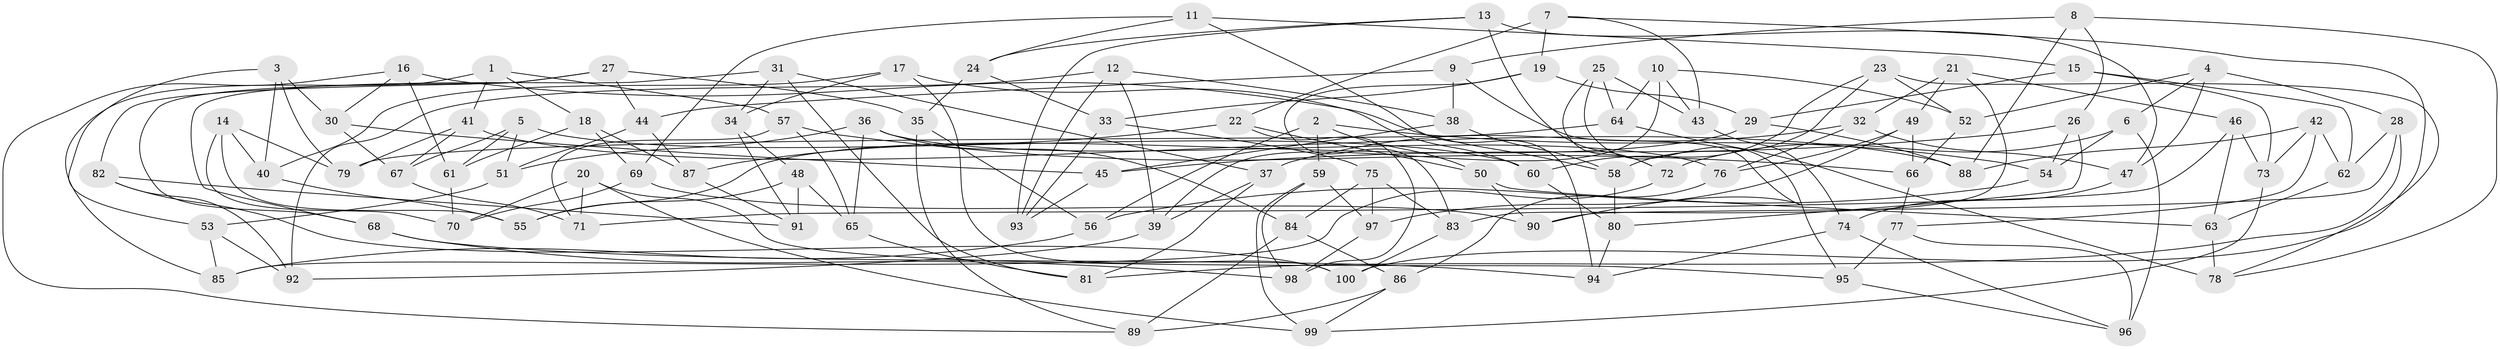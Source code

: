// Generated by graph-tools (version 1.1) at 2025/39/02/21/25 10:39:02]
// undirected, 100 vertices, 200 edges
graph export_dot {
graph [start="1"]
  node [color=gray90,style=filled];
  1;
  2;
  3;
  4;
  5;
  6;
  7;
  8;
  9;
  10;
  11;
  12;
  13;
  14;
  15;
  16;
  17;
  18;
  19;
  20;
  21;
  22;
  23;
  24;
  25;
  26;
  27;
  28;
  29;
  30;
  31;
  32;
  33;
  34;
  35;
  36;
  37;
  38;
  39;
  40;
  41;
  42;
  43;
  44;
  45;
  46;
  47;
  48;
  49;
  50;
  51;
  52;
  53;
  54;
  55;
  56;
  57;
  58;
  59;
  60;
  61;
  62;
  63;
  64;
  65;
  66;
  67;
  68;
  69;
  70;
  71;
  72;
  73;
  74;
  75;
  76;
  77;
  78;
  79;
  80;
  81;
  82;
  83;
  84;
  85;
  86;
  87;
  88;
  89;
  90;
  91;
  92;
  93;
  94;
  95;
  96;
  97;
  98;
  99;
  100;
  1 -- 85;
  1 -- 57;
  1 -- 41;
  1 -- 18;
  2 -- 56;
  2 -- 54;
  2 -- 59;
  2 -- 50;
  3 -- 79;
  3 -- 40;
  3 -- 30;
  3 -- 53;
  4 -- 47;
  4 -- 52;
  4 -- 28;
  4 -- 6;
  5 -- 51;
  5 -- 61;
  5 -- 60;
  5 -- 67;
  6 -- 54;
  6 -- 72;
  6 -- 96;
  7 -- 19;
  7 -- 22;
  7 -- 43;
  7 -- 100;
  8 -- 78;
  8 -- 9;
  8 -- 26;
  8 -- 88;
  9 -- 38;
  9 -- 90;
  9 -- 44;
  10 -- 52;
  10 -- 39;
  10 -- 43;
  10 -- 64;
  11 -- 15;
  11 -- 24;
  11 -- 69;
  11 -- 94;
  12 -- 39;
  12 -- 92;
  12 -- 93;
  12 -- 38;
  13 -- 72;
  13 -- 93;
  13 -- 24;
  13 -- 47;
  14 -- 40;
  14 -- 70;
  14 -- 55;
  14 -- 79;
  15 -- 62;
  15 -- 29;
  15 -- 73;
  16 -- 89;
  16 -- 30;
  16 -- 61;
  16 -- 58;
  17 -- 40;
  17 -- 60;
  17 -- 34;
  17 -- 100;
  18 -- 61;
  18 -- 69;
  18 -- 87;
  19 -- 83;
  19 -- 33;
  19 -- 29;
  20 -- 71;
  20 -- 95;
  20 -- 99;
  20 -- 70;
  21 -- 32;
  21 -- 49;
  21 -- 83;
  21 -- 46;
  22 -- 87;
  22 -- 50;
  22 -- 98;
  23 -- 78;
  23 -- 58;
  23 -- 60;
  23 -- 52;
  24 -- 33;
  24 -- 35;
  25 -- 95;
  25 -- 43;
  25 -- 72;
  25 -- 64;
  26 -- 54;
  26 -- 80;
  26 -- 45;
  27 -- 35;
  27 -- 44;
  27 -- 82;
  27 -- 68;
  28 -- 81;
  28 -- 90;
  28 -- 62;
  29 -- 88;
  29 -- 55;
  30 -- 67;
  30 -- 45;
  31 -- 34;
  31 -- 81;
  31 -- 68;
  31 -- 37;
  32 -- 37;
  32 -- 76;
  32 -- 47;
  33 -- 75;
  33 -- 93;
  34 -- 91;
  34 -- 48;
  35 -- 89;
  35 -- 56;
  36 -- 84;
  36 -- 51;
  36 -- 65;
  36 -- 76;
  37 -- 39;
  37 -- 81;
  38 -- 45;
  38 -- 58;
  39 -- 92;
  40 -- 55;
  41 -- 79;
  41 -- 67;
  41 -- 88;
  42 -- 88;
  42 -- 77;
  42 -- 73;
  42 -- 62;
  43 -- 74;
  44 -- 51;
  44 -- 87;
  45 -- 93;
  46 -- 73;
  46 -- 71;
  46 -- 63;
  47 -- 74;
  48 -- 91;
  48 -- 55;
  48 -- 65;
  49 -- 76;
  49 -- 97;
  49 -- 66;
  50 -- 63;
  50 -- 90;
  51 -- 53;
  52 -- 66;
  53 -- 92;
  53 -- 85;
  54 -- 56;
  56 -- 85;
  57 -- 71;
  57 -- 66;
  57 -- 65;
  58 -- 80;
  59 -- 99;
  59 -- 98;
  59 -- 97;
  60 -- 80;
  61 -- 70;
  62 -- 63;
  63 -- 78;
  64 -- 79;
  64 -- 78;
  65 -- 81;
  66 -- 77;
  67 -- 71;
  68 -- 98;
  68 -- 94;
  69 -- 90;
  69 -- 70;
  72 -- 85;
  73 -- 99;
  74 -- 94;
  74 -- 96;
  75 -- 97;
  75 -- 83;
  75 -- 84;
  76 -- 86;
  77 -- 95;
  77 -- 96;
  80 -- 94;
  82 -- 92;
  82 -- 91;
  82 -- 100;
  83 -- 100;
  84 -- 89;
  84 -- 86;
  86 -- 99;
  86 -- 89;
  87 -- 91;
  95 -- 96;
  97 -- 98;
}
